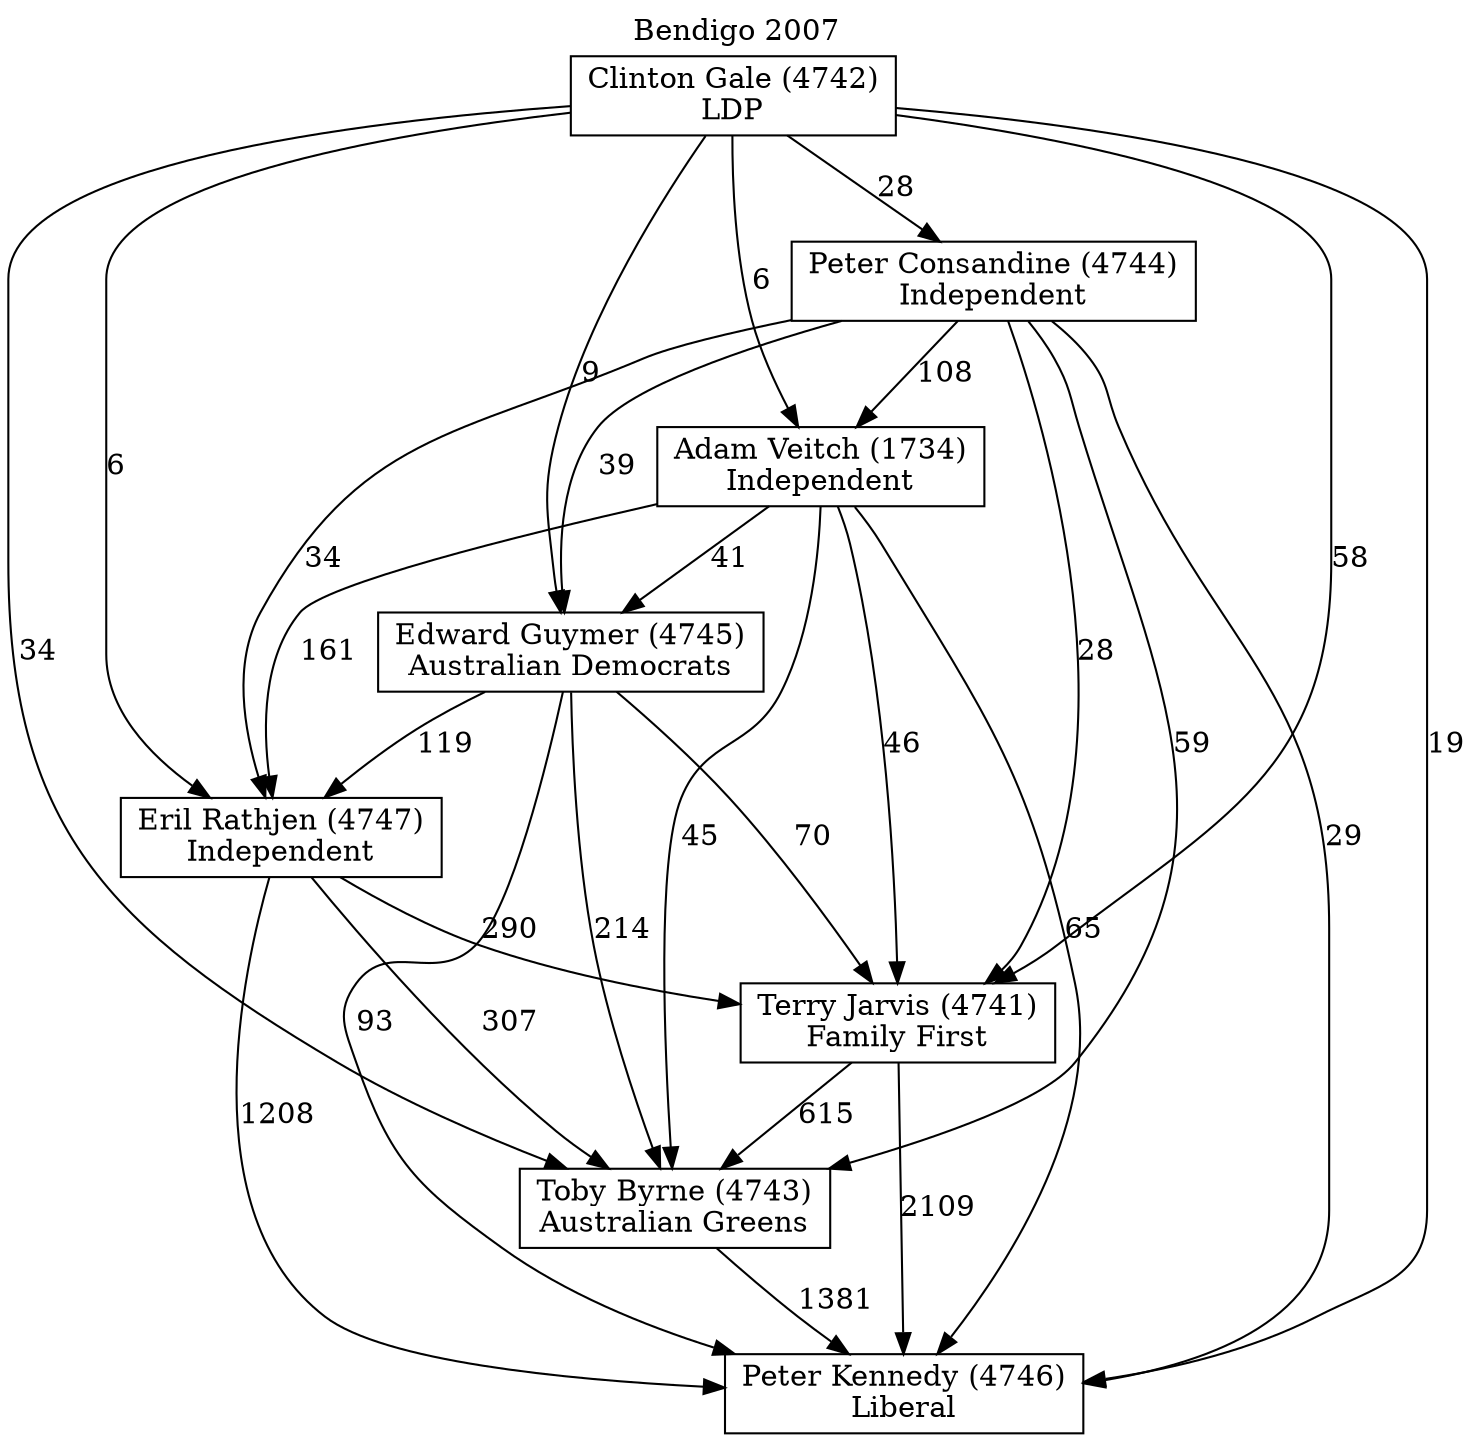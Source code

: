 // House preference flow
digraph "Peter Kennedy (4746)_Bendigo_2007" {
	graph [label="Bendigo 2007" labelloc=t mclimit=10]
	node [shape=box]
	"Peter Kennedy (4746)" [label="Peter Kennedy (4746)
Liberal"]
	"Toby Byrne (4743)" [label="Toby Byrne (4743)
Australian Greens"]
	"Terry Jarvis (4741)" [label="Terry Jarvis (4741)
Family First"]
	"Eril Rathjen (4747)" [label="Eril Rathjen (4747)
Independent"]
	"Edward Guymer (4745)" [label="Edward Guymer (4745)
Australian Democrats"]
	"Adam Veitch (1734)" [label="Adam Veitch (1734)
Independent"]
	"Peter Consandine (4744)" [label="Peter Consandine (4744)
Independent"]
	"Clinton Gale (4742)" [label="Clinton Gale (4742)
LDP"]
	"Toby Byrne (4743)" -> "Peter Kennedy (4746)" [label=1381]
	"Terry Jarvis (4741)" -> "Toby Byrne (4743)" [label=615]
	"Eril Rathjen (4747)" -> "Terry Jarvis (4741)" [label=290]
	"Edward Guymer (4745)" -> "Eril Rathjen (4747)" [label=119]
	"Adam Veitch (1734)" -> "Edward Guymer (4745)" [label=41]
	"Peter Consandine (4744)" -> "Adam Veitch (1734)" [label=108]
	"Clinton Gale (4742)" -> "Peter Consandine (4744)" [label=28]
	"Terry Jarvis (4741)" -> "Peter Kennedy (4746)" [label=2109]
	"Eril Rathjen (4747)" -> "Peter Kennedy (4746)" [label=1208]
	"Edward Guymer (4745)" -> "Peter Kennedy (4746)" [label=93]
	"Adam Veitch (1734)" -> "Peter Kennedy (4746)" [label=65]
	"Peter Consandine (4744)" -> "Peter Kennedy (4746)" [label=29]
	"Clinton Gale (4742)" -> "Peter Kennedy (4746)" [label=19]
	"Clinton Gale (4742)" -> "Adam Veitch (1734)" [label=6]
	"Peter Consandine (4744)" -> "Edward Guymer (4745)" [label=39]
	"Clinton Gale (4742)" -> "Edward Guymer (4745)" [label=9]
	"Adam Veitch (1734)" -> "Eril Rathjen (4747)" [label=161]
	"Peter Consandine (4744)" -> "Eril Rathjen (4747)" [label=34]
	"Clinton Gale (4742)" -> "Eril Rathjen (4747)" [label=6]
	"Edward Guymer (4745)" -> "Terry Jarvis (4741)" [label=70]
	"Adam Veitch (1734)" -> "Terry Jarvis (4741)" [label=46]
	"Peter Consandine (4744)" -> "Terry Jarvis (4741)" [label=28]
	"Clinton Gale (4742)" -> "Terry Jarvis (4741)" [label=58]
	"Eril Rathjen (4747)" -> "Toby Byrne (4743)" [label=307]
	"Edward Guymer (4745)" -> "Toby Byrne (4743)" [label=214]
	"Adam Veitch (1734)" -> "Toby Byrne (4743)" [label=45]
	"Peter Consandine (4744)" -> "Toby Byrne (4743)" [label=59]
	"Clinton Gale (4742)" -> "Toby Byrne (4743)" [label=34]
}

